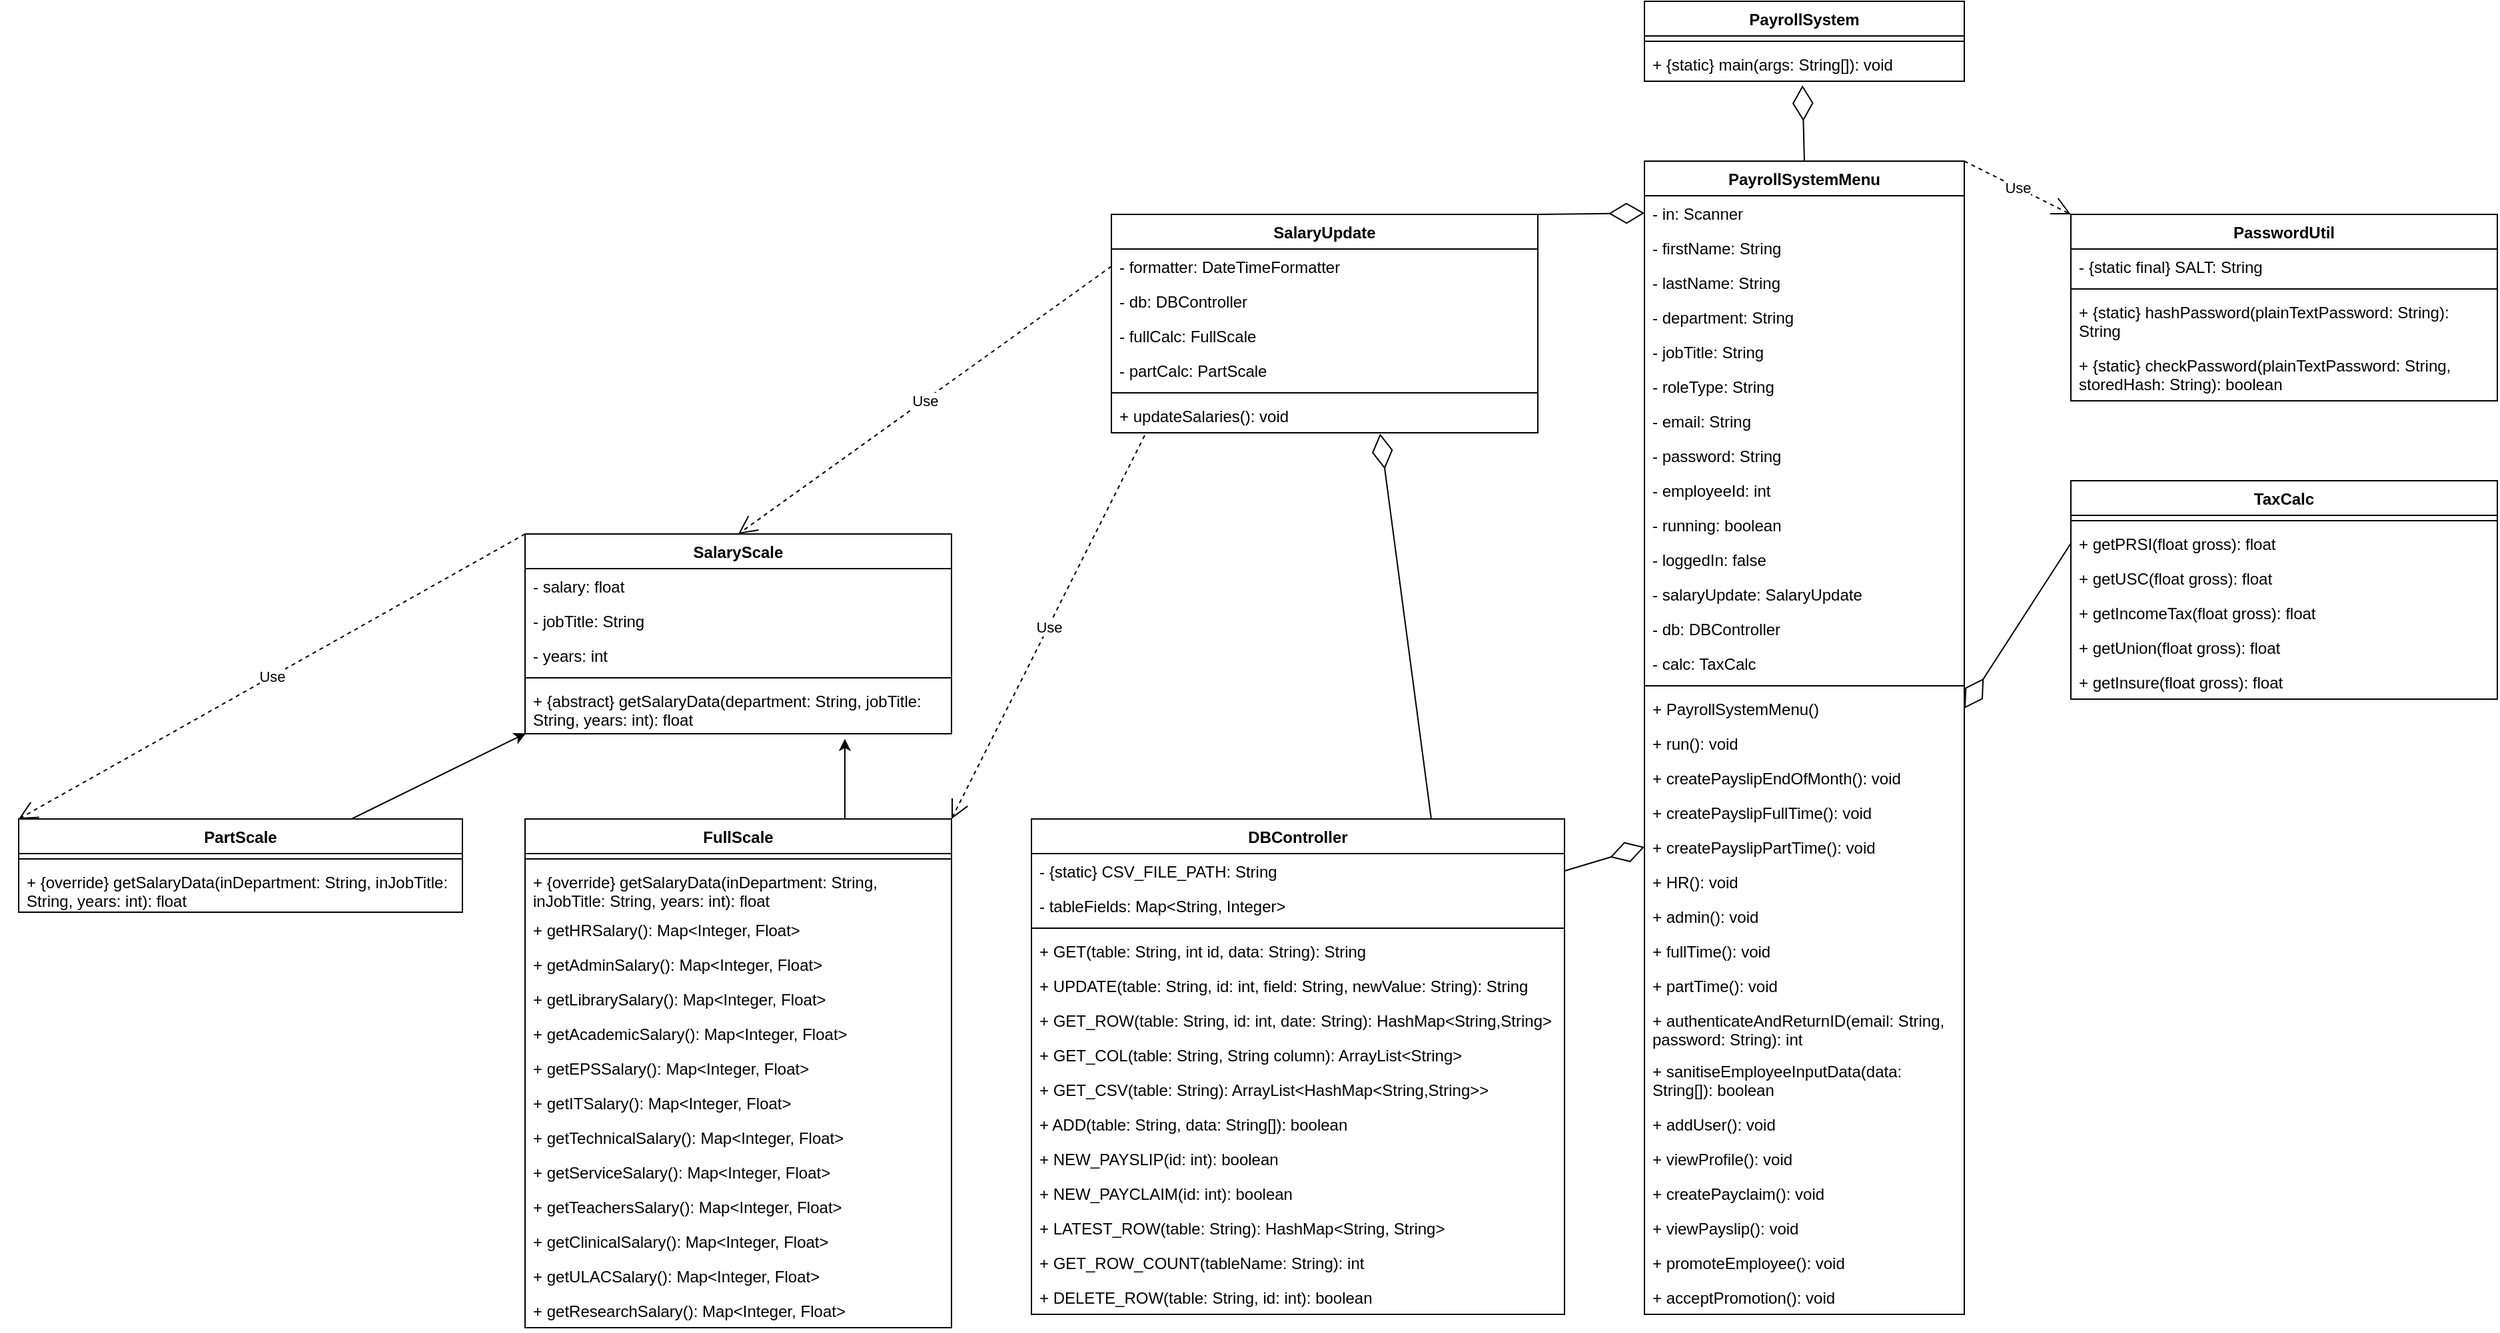 <mxfile>
    <diagram name="Page-1" id="b5b7bab2-c9e2-2cf4-8b2a-24fd1a2a6d21">
        <mxGraphModel dx="3537" dy="1122" grid="1" gridSize="10" guides="1" tooltips="1" connect="1" arrows="1" fold="1" page="1" pageScale="1" pageWidth="827" pageHeight="1169" background="none" math="0" shadow="0">
            <root>
                <mxCell id="0"/>
                <mxCell id="1" parent="0"/>
                <mxCell id="mPwAxX8d5oP5hzSvpfBp-22" value="PayrollSystem" style="swimlane;fontStyle=1;align=center;verticalAlign=top;childLayout=stackLayout;horizontal=1;startSize=26;horizontalStack=0;resizeParent=1;resizeParentMax=0;resizeLast=0;collapsible=1;marginBottom=0;whiteSpace=wrap;html=1;" parent="1" vertex="1">
                    <mxGeometry x="320" width="240" height="60" as="geometry"/>
                </mxCell>
                <mxCell id="mPwAxX8d5oP5hzSvpfBp-24" value="" style="line;strokeWidth=1;fillColor=none;align=left;verticalAlign=middle;spacingTop=-1;spacingLeft=3;spacingRight=3;rotatable=0;labelPosition=right;points=[];portConstraint=eastwest;strokeColor=inherit;" parent="mPwAxX8d5oP5hzSvpfBp-22" vertex="1">
                    <mxGeometry y="26" width="240" height="8" as="geometry"/>
                </mxCell>
                <mxCell id="mPwAxX8d5oP5hzSvpfBp-25" value="+ {static} main(args: String[]): void" style="text;strokeColor=none;fillColor=none;align=left;verticalAlign=top;spacingLeft=4;spacingRight=4;overflow=hidden;rotatable=0;points=[[0,0.5],[1,0.5]];portConstraint=eastwest;whiteSpace=wrap;html=1;" parent="mPwAxX8d5oP5hzSvpfBp-22" vertex="1">
                    <mxGeometry y="34" width="240" height="26" as="geometry"/>
                </mxCell>
                <mxCell id="mPwAxX8d5oP5hzSvpfBp-26" value="PayrollSystemMenu" style="swimlane;fontStyle=1;align=center;verticalAlign=top;childLayout=stackLayout;horizontal=1;startSize=26;horizontalStack=0;resizeParent=1;resizeParentMax=0;resizeLast=0;collapsible=1;marginBottom=0;whiteSpace=wrap;html=1;" parent="1" vertex="1">
                    <mxGeometry x="320" y="120" width="240" height="866" as="geometry"/>
                </mxCell>
                <mxCell id="mPwAxX8d5oP5hzSvpfBp-27" value="- in: Scanner" style="text;strokeColor=none;fillColor=none;align=left;verticalAlign=top;spacingLeft=4;spacingRight=4;overflow=hidden;rotatable=0;points=[[0,0.5],[1,0.5]];portConstraint=eastwest;whiteSpace=wrap;html=1;" parent="mPwAxX8d5oP5hzSvpfBp-26" vertex="1">
                    <mxGeometry y="26" width="240" height="26" as="geometry"/>
                </mxCell>
                <mxCell id="mPwAxX8d5oP5hzSvpfBp-32" value="- firstName: String" style="text;strokeColor=none;fillColor=none;align=left;verticalAlign=top;spacingLeft=4;spacingRight=4;overflow=hidden;rotatable=0;points=[[0,0.5],[1,0.5]];portConstraint=eastwest;whiteSpace=wrap;html=1;" parent="mPwAxX8d5oP5hzSvpfBp-26" vertex="1">
                    <mxGeometry y="52" width="240" height="26" as="geometry"/>
                </mxCell>
                <mxCell id="mPwAxX8d5oP5hzSvpfBp-33" value="- lastName: String" style="text;strokeColor=none;fillColor=none;align=left;verticalAlign=top;spacingLeft=4;spacingRight=4;overflow=hidden;rotatable=0;points=[[0,0.5],[1,0.5]];portConstraint=eastwest;whiteSpace=wrap;html=1;" parent="mPwAxX8d5oP5hzSvpfBp-26" vertex="1">
                    <mxGeometry y="78" width="240" height="26" as="geometry"/>
                </mxCell>
                <mxCell id="mPwAxX8d5oP5hzSvpfBp-34" value="- department: String" style="text;strokeColor=none;fillColor=none;align=left;verticalAlign=top;spacingLeft=4;spacingRight=4;overflow=hidden;rotatable=0;points=[[0,0.5],[1,0.5]];portConstraint=eastwest;whiteSpace=wrap;html=1;" parent="mPwAxX8d5oP5hzSvpfBp-26" vertex="1">
                    <mxGeometry y="104" width="240" height="26" as="geometry"/>
                </mxCell>
                <mxCell id="mPwAxX8d5oP5hzSvpfBp-36" value="- jobTitle: String" style="text;strokeColor=none;fillColor=none;align=left;verticalAlign=top;spacingLeft=4;spacingRight=4;overflow=hidden;rotatable=0;points=[[0,0.5],[1,0.5]];portConstraint=eastwest;whiteSpace=wrap;html=1;" parent="mPwAxX8d5oP5hzSvpfBp-26" vertex="1">
                    <mxGeometry y="130" width="240" height="26" as="geometry"/>
                </mxCell>
                <mxCell id="mPwAxX8d5oP5hzSvpfBp-37" value="- roleType: String" style="text;strokeColor=none;fillColor=none;align=left;verticalAlign=top;spacingLeft=4;spacingRight=4;overflow=hidden;rotatable=0;points=[[0,0.5],[1,0.5]];portConstraint=eastwest;whiteSpace=wrap;html=1;" parent="mPwAxX8d5oP5hzSvpfBp-26" vertex="1">
                    <mxGeometry y="156" width="240" height="26" as="geometry"/>
                </mxCell>
                <mxCell id="mPwAxX8d5oP5hzSvpfBp-39" value="- email: String" style="text;strokeColor=none;fillColor=none;align=left;verticalAlign=top;spacingLeft=4;spacingRight=4;overflow=hidden;rotatable=0;points=[[0,0.5],[1,0.5]];portConstraint=eastwest;whiteSpace=wrap;html=1;" parent="mPwAxX8d5oP5hzSvpfBp-26" vertex="1">
                    <mxGeometry y="182" width="240" height="26" as="geometry"/>
                </mxCell>
                <mxCell id="mPwAxX8d5oP5hzSvpfBp-41" value="- password: String" style="text;strokeColor=none;fillColor=none;align=left;verticalAlign=top;spacingLeft=4;spacingRight=4;overflow=hidden;rotatable=0;points=[[0,0.5],[1,0.5]];portConstraint=eastwest;whiteSpace=wrap;html=1;" parent="mPwAxX8d5oP5hzSvpfBp-26" vertex="1">
                    <mxGeometry y="208" width="240" height="26" as="geometry"/>
                </mxCell>
                <mxCell id="mPwAxX8d5oP5hzSvpfBp-42" value="- employeeId: int" style="text;strokeColor=none;fillColor=none;align=left;verticalAlign=top;spacingLeft=4;spacingRight=4;overflow=hidden;rotatable=0;points=[[0,0.5],[1,0.5]];portConstraint=eastwest;whiteSpace=wrap;html=1;" parent="mPwAxX8d5oP5hzSvpfBp-26" vertex="1">
                    <mxGeometry y="234" width="240" height="26" as="geometry"/>
                </mxCell>
                <mxCell id="mPwAxX8d5oP5hzSvpfBp-43" value="- running: boolean" style="text;strokeColor=none;fillColor=none;align=left;verticalAlign=top;spacingLeft=4;spacingRight=4;overflow=hidden;rotatable=0;points=[[0,0.5],[1,0.5]];portConstraint=eastwest;whiteSpace=wrap;html=1;" parent="mPwAxX8d5oP5hzSvpfBp-26" vertex="1">
                    <mxGeometry y="260" width="240" height="26" as="geometry"/>
                </mxCell>
                <mxCell id="mPwAxX8d5oP5hzSvpfBp-44" value="- loggedIn: false" style="text;strokeColor=none;fillColor=none;align=left;verticalAlign=top;spacingLeft=4;spacingRight=4;overflow=hidden;rotatable=0;points=[[0,0.5],[1,0.5]];portConstraint=eastwest;whiteSpace=wrap;html=1;" parent="mPwAxX8d5oP5hzSvpfBp-26" vertex="1">
                    <mxGeometry y="286" width="240" height="26" as="geometry"/>
                </mxCell>
                <mxCell id="mPwAxX8d5oP5hzSvpfBp-46" value="- salaryUpdate: SalaryUpdate" style="text;strokeColor=none;fillColor=none;align=left;verticalAlign=top;spacingLeft=4;spacingRight=4;overflow=hidden;rotatable=0;points=[[0,0.5],[1,0.5]];portConstraint=eastwest;whiteSpace=wrap;html=1;" parent="mPwAxX8d5oP5hzSvpfBp-26" vertex="1">
                    <mxGeometry y="312" width="240" height="26" as="geometry"/>
                </mxCell>
                <mxCell id="mPwAxX8d5oP5hzSvpfBp-47" value="- db: DBController" style="text;strokeColor=none;fillColor=none;align=left;verticalAlign=top;spacingLeft=4;spacingRight=4;overflow=hidden;rotatable=0;points=[[0,0.5],[1,0.5]];portConstraint=eastwest;whiteSpace=wrap;html=1;" parent="mPwAxX8d5oP5hzSvpfBp-26" vertex="1">
                    <mxGeometry y="338" width="240" height="26" as="geometry"/>
                </mxCell>
                <mxCell id="mPwAxX8d5oP5hzSvpfBp-48" value="- calc: TaxCalc" style="text;strokeColor=none;fillColor=none;align=left;verticalAlign=top;spacingLeft=4;spacingRight=4;overflow=hidden;rotatable=0;points=[[0,0.5],[1,0.5]];portConstraint=eastwest;whiteSpace=wrap;html=1;" parent="mPwAxX8d5oP5hzSvpfBp-26" vertex="1">
                    <mxGeometry y="364" width="240" height="26" as="geometry"/>
                </mxCell>
                <mxCell id="mPwAxX8d5oP5hzSvpfBp-28" value="" style="line;strokeWidth=1;fillColor=none;align=left;verticalAlign=middle;spacingTop=-1;spacingLeft=3;spacingRight=3;rotatable=0;labelPosition=right;points=[];portConstraint=eastwest;strokeColor=inherit;" parent="mPwAxX8d5oP5hzSvpfBp-26" vertex="1">
                    <mxGeometry y="390" width="240" height="8" as="geometry"/>
                </mxCell>
                <mxCell id="mPwAxX8d5oP5hzSvpfBp-29" value="+ PayrollSystemMenu()" style="text;strokeColor=none;fillColor=none;align=left;verticalAlign=top;spacingLeft=4;spacingRight=4;overflow=hidden;rotatable=0;points=[[0,0.5],[1,0.5]];portConstraint=eastwest;whiteSpace=wrap;html=1;" parent="mPwAxX8d5oP5hzSvpfBp-26" vertex="1">
                    <mxGeometry y="398" width="240" height="26" as="geometry"/>
                </mxCell>
                <mxCell id="mPwAxX8d5oP5hzSvpfBp-50" value="+ run(): void" style="text;strokeColor=none;fillColor=none;align=left;verticalAlign=top;spacingLeft=4;spacingRight=4;overflow=hidden;rotatable=0;points=[[0,0.5],[1,0.5]];portConstraint=eastwest;whiteSpace=wrap;html=1;" parent="mPwAxX8d5oP5hzSvpfBp-26" vertex="1">
                    <mxGeometry y="424" width="240" height="26" as="geometry"/>
                </mxCell>
                <mxCell id="mPwAxX8d5oP5hzSvpfBp-52" value="+ createPayslipEndOfMonth(): void" style="text;strokeColor=none;fillColor=none;align=left;verticalAlign=top;spacingLeft=4;spacingRight=4;overflow=hidden;rotatable=0;points=[[0,0.5],[1,0.5]];portConstraint=eastwest;whiteSpace=wrap;html=1;" parent="mPwAxX8d5oP5hzSvpfBp-26" vertex="1">
                    <mxGeometry y="450" width="240" height="26" as="geometry"/>
                </mxCell>
                <mxCell id="mPwAxX8d5oP5hzSvpfBp-53" value="+ createPayslipFullTime(): void" style="text;strokeColor=none;fillColor=none;align=left;verticalAlign=top;spacingLeft=4;spacingRight=4;overflow=hidden;rotatable=0;points=[[0,0.5],[1,0.5]];portConstraint=eastwest;whiteSpace=wrap;html=1;" parent="mPwAxX8d5oP5hzSvpfBp-26" vertex="1">
                    <mxGeometry y="476" width="240" height="26" as="geometry"/>
                </mxCell>
                <mxCell id="mPwAxX8d5oP5hzSvpfBp-54" value="+ createPayslipPartTime(): void" style="text;strokeColor=none;fillColor=none;align=left;verticalAlign=top;spacingLeft=4;spacingRight=4;overflow=hidden;rotatable=0;points=[[0,0.5],[1,0.5]];portConstraint=eastwest;whiteSpace=wrap;html=1;" parent="mPwAxX8d5oP5hzSvpfBp-26" vertex="1">
                    <mxGeometry y="502" width="240" height="26" as="geometry"/>
                </mxCell>
                <mxCell id="mPwAxX8d5oP5hzSvpfBp-55" value="+ HR(): void" style="text;strokeColor=none;fillColor=none;align=left;verticalAlign=top;spacingLeft=4;spacingRight=4;overflow=hidden;rotatable=0;points=[[0,0.5],[1,0.5]];portConstraint=eastwest;whiteSpace=wrap;html=1;" parent="mPwAxX8d5oP5hzSvpfBp-26" vertex="1">
                    <mxGeometry y="528" width="240" height="26" as="geometry"/>
                </mxCell>
                <mxCell id="mPwAxX8d5oP5hzSvpfBp-56" value="+ admin(): void" style="text;strokeColor=none;fillColor=none;align=left;verticalAlign=top;spacingLeft=4;spacingRight=4;overflow=hidden;rotatable=0;points=[[0,0.5],[1,0.5]];portConstraint=eastwest;whiteSpace=wrap;html=1;" parent="mPwAxX8d5oP5hzSvpfBp-26" vertex="1">
                    <mxGeometry y="554" width="240" height="26" as="geometry"/>
                </mxCell>
                <mxCell id="mPwAxX8d5oP5hzSvpfBp-58" value="+ fullTime(): void" style="text;strokeColor=none;fillColor=none;align=left;verticalAlign=top;spacingLeft=4;spacingRight=4;overflow=hidden;rotatable=0;points=[[0,0.5],[1,0.5]];portConstraint=eastwest;whiteSpace=wrap;html=1;" parent="mPwAxX8d5oP5hzSvpfBp-26" vertex="1">
                    <mxGeometry y="580" width="240" height="26" as="geometry"/>
                </mxCell>
                <mxCell id="mPwAxX8d5oP5hzSvpfBp-59" value="+ partTime(): void" style="text;strokeColor=none;fillColor=none;align=left;verticalAlign=top;spacingLeft=4;spacingRight=4;overflow=hidden;rotatable=0;points=[[0,0.5],[1,0.5]];portConstraint=eastwest;whiteSpace=wrap;html=1;" parent="mPwAxX8d5oP5hzSvpfBp-26" vertex="1">
                    <mxGeometry y="606" width="240" height="26" as="geometry"/>
                </mxCell>
                <mxCell id="mPwAxX8d5oP5hzSvpfBp-60" value="+ authenticateAndReturnID(email: String, password: String): int" style="text;strokeColor=none;fillColor=none;align=left;verticalAlign=top;spacingLeft=4;spacingRight=4;overflow=hidden;rotatable=0;points=[[0,0.5],[1,0.5]];portConstraint=eastwest;whiteSpace=wrap;html=1;" parent="mPwAxX8d5oP5hzSvpfBp-26" vertex="1">
                    <mxGeometry y="632" width="240" height="38" as="geometry"/>
                </mxCell>
                <mxCell id="mPwAxX8d5oP5hzSvpfBp-61" value="+ sanitiseEmployeeInputData(data: String[]): boolean" style="text;strokeColor=none;fillColor=none;align=left;verticalAlign=top;spacingLeft=4;spacingRight=4;overflow=hidden;rotatable=0;points=[[0,0.5],[1,0.5]];portConstraint=eastwest;whiteSpace=wrap;html=1;" parent="mPwAxX8d5oP5hzSvpfBp-26" vertex="1">
                    <mxGeometry y="670" width="240" height="40" as="geometry"/>
                </mxCell>
                <mxCell id="mPwAxX8d5oP5hzSvpfBp-62" value="+ addUser(): void" style="text;strokeColor=none;fillColor=none;align=left;verticalAlign=top;spacingLeft=4;spacingRight=4;overflow=hidden;rotatable=0;points=[[0,0.5],[1,0.5]];portConstraint=eastwest;whiteSpace=wrap;html=1;" parent="mPwAxX8d5oP5hzSvpfBp-26" vertex="1">
                    <mxGeometry y="710" width="240" height="26" as="geometry"/>
                </mxCell>
                <mxCell id="mPwAxX8d5oP5hzSvpfBp-63" value="+ viewProfile(): void" style="text;strokeColor=none;fillColor=none;align=left;verticalAlign=top;spacingLeft=4;spacingRight=4;overflow=hidden;rotatable=0;points=[[0,0.5],[1,0.5]];portConstraint=eastwest;whiteSpace=wrap;html=1;" parent="mPwAxX8d5oP5hzSvpfBp-26" vertex="1">
                    <mxGeometry y="736" width="240" height="26" as="geometry"/>
                </mxCell>
                <mxCell id="mPwAxX8d5oP5hzSvpfBp-64" value="+ createPayclaim(): void" style="text;strokeColor=none;fillColor=none;align=left;verticalAlign=top;spacingLeft=4;spacingRight=4;overflow=hidden;rotatable=0;points=[[0,0.5],[1,0.5]];portConstraint=eastwest;whiteSpace=wrap;html=1;" parent="mPwAxX8d5oP5hzSvpfBp-26" vertex="1">
                    <mxGeometry y="762" width="240" height="26" as="geometry"/>
                </mxCell>
                <mxCell id="mPwAxX8d5oP5hzSvpfBp-65" value="+ viewPayslip(): void" style="text;strokeColor=none;fillColor=none;align=left;verticalAlign=top;spacingLeft=4;spacingRight=4;overflow=hidden;rotatable=0;points=[[0,0.5],[1,0.5]];portConstraint=eastwest;whiteSpace=wrap;html=1;" parent="mPwAxX8d5oP5hzSvpfBp-26" vertex="1">
                    <mxGeometry y="788" width="240" height="26" as="geometry"/>
                </mxCell>
                <mxCell id="mPwAxX8d5oP5hzSvpfBp-66" value="+ promoteEmployee(): void" style="text;strokeColor=none;fillColor=none;align=left;verticalAlign=top;spacingLeft=4;spacingRight=4;overflow=hidden;rotatable=0;points=[[0,0.5],[1,0.5]];portConstraint=eastwest;whiteSpace=wrap;html=1;" parent="mPwAxX8d5oP5hzSvpfBp-26" vertex="1">
                    <mxGeometry y="814" width="240" height="26" as="geometry"/>
                </mxCell>
                <mxCell id="mPwAxX8d5oP5hzSvpfBp-67" value="+ acceptPromotion(): void" style="text;strokeColor=none;fillColor=none;align=left;verticalAlign=top;spacingLeft=4;spacingRight=4;overflow=hidden;rotatable=0;points=[[0,0.5],[1,0.5]];portConstraint=eastwest;whiteSpace=wrap;html=1;" parent="mPwAxX8d5oP5hzSvpfBp-26" vertex="1">
                    <mxGeometry y="840" width="240" height="26" as="geometry"/>
                </mxCell>
                <mxCell id="mPwAxX8d5oP5hzSvpfBp-68" value="DBController" style="swimlane;fontStyle=1;align=center;verticalAlign=top;childLayout=stackLayout;horizontal=1;startSize=26;horizontalStack=0;resizeParent=1;resizeParentMax=0;resizeLast=0;collapsible=1;marginBottom=0;whiteSpace=wrap;html=1;" parent="1" vertex="1">
                    <mxGeometry x="-140" y="614" width="400" height="372" as="geometry"/>
                </mxCell>
                <mxCell id="mPwAxX8d5oP5hzSvpfBp-69" value="- {static} CSV_FILE_PATH: String" style="text;strokeColor=none;fillColor=none;align=left;verticalAlign=top;spacingLeft=4;spacingRight=4;overflow=hidden;rotatable=0;points=[[0,0.5],[1,0.5]];portConstraint=eastwest;whiteSpace=wrap;html=1;" parent="mPwAxX8d5oP5hzSvpfBp-68" vertex="1">
                    <mxGeometry y="26" width="400" height="26" as="geometry"/>
                </mxCell>
                <mxCell id="mPwAxX8d5oP5hzSvpfBp-77" value="- tableFields: Map&amp;lt;String, Integer&amp;gt;" style="text;strokeColor=none;fillColor=none;align=left;verticalAlign=top;spacingLeft=4;spacingRight=4;overflow=hidden;rotatable=0;points=[[0,0.5],[1,0.5]];portConstraint=eastwest;whiteSpace=wrap;html=1;" parent="mPwAxX8d5oP5hzSvpfBp-68" vertex="1">
                    <mxGeometry y="52" width="400" height="26" as="geometry"/>
                </mxCell>
                <mxCell id="mPwAxX8d5oP5hzSvpfBp-70" value="" style="line;strokeWidth=1;fillColor=none;align=left;verticalAlign=middle;spacingTop=-1;spacingLeft=3;spacingRight=3;rotatable=0;labelPosition=right;points=[];portConstraint=eastwest;strokeColor=inherit;" parent="mPwAxX8d5oP5hzSvpfBp-68" vertex="1">
                    <mxGeometry y="78" width="400" height="8" as="geometry"/>
                </mxCell>
                <mxCell id="mPwAxX8d5oP5hzSvpfBp-71" value="+ GET(table: String, int id, data: String): String" style="text;strokeColor=none;fillColor=none;align=left;verticalAlign=top;spacingLeft=4;spacingRight=4;overflow=hidden;rotatable=0;points=[[0,0.5],[1,0.5]];portConstraint=eastwest;whiteSpace=wrap;html=1;" parent="mPwAxX8d5oP5hzSvpfBp-68" vertex="1">
                    <mxGeometry y="86" width="400" height="26" as="geometry"/>
                </mxCell>
                <mxCell id="mPwAxX8d5oP5hzSvpfBp-81" value="+ UPDATE(table: String, id: int, field: String, newValue: String): String" style="text;strokeColor=none;fillColor=none;align=left;verticalAlign=top;spacingLeft=4;spacingRight=4;overflow=hidden;rotatable=0;points=[[0,0.5],[1,0.5]];portConstraint=eastwest;whiteSpace=wrap;html=1;" parent="mPwAxX8d5oP5hzSvpfBp-68" vertex="1">
                    <mxGeometry y="112" width="400" height="26" as="geometry"/>
                </mxCell>
                <mxCell id="mPwAxX8d5oP5hzSvpfBp-78" value="+ GET_ROW(table: String, id: int, date: String): HashMap&amp;lt;String,String&amp;gt;" style="text;strokeColor=none;fillColor=none;align=left;verticalAlign=top;spacingLeft=4;spacingRight=4;overflow=hidden;rotatable=0;points=[[0,0.5],[1,0.5]];portConstraint=eastwest;whiteSpace=wrap;html=1;" parent="mPwAxX8d5oP5hzSvpfBp-68" vertex="1">
                    <mxGeometry y="138" width="400" height="26" as="geometry"/>
                </mxCell>
                <mxCell id="mPwAxX8d5oP5hzSvpfBp-87" value="+ GET_COL(table: String, String column): ArrayList&amp;lt;String&amp;gt;" style="text;strokeColor=none;fillColor=none;align=left;verticalAlign=top;spacingLeft=4;spacingRight=4;overflow=hidden;rotatable=0;points=[[0,0.5],[1,0.5]];portConstraint=eastwest;whiteSpace=wrap;html=1;" parent="mPwAxX8d5oP5hzSvpfBp-68" vertex="1">
                    <mxGeometry y="164" width="400" height="26" as="geometry"/>
                </mxCell>
                <mxCell id="mPwAxX8d5oP5hzSvpfBp-79" value="+ GET_CSV(table: String): ArrayList&amp;lt;HashMap&amp;lt;String,String&amp;gt;&amp;gt;" style="text;strokeColor=none;fillColor=none;align=left;verticalAlign=top;spacingLeft=4;spacingRight=4;overflow=hidden;rotatable=0;points=[[0,0.5],[1,0.5]];portConstraint=eastwest;whiteSpace=wrap;html=1;" parent="mPwAxX8d5oP5hzSvpfBp-68" vertex="1">
                    <mxGeometry y="190" width="400" height="26" as="geometry"/>
                </mxCell>
                <mxCell id="mPwAxX8d5oP5hzSvpfBp-80" value="+ ADD(table: String, data: String[]): boolean" style="text;strokeColor=none;fillColor=none;align=left;verticalAlign=top;spacingLeft=4;spacingRight=4;overflow=hidden;rotatable=0;points=[[0,0.5],[1,0.5]];portConstraint=eastwest;whiteSpace=wrap;html=1;" parent="mPwAxX8d5oP5hzSvpfBp-68" vertex="1">
                    <mxGeometry y="216" width="400" height="26" as="geometry"/>
                </mxCell>
                <mxCell id="mPwAxX8d5oP5hzSvpfBp-88" value="+ NEW_PAYSLIP(id: int): boolean" style="text;strokeColor=none;fillColor=none;align=left;verticalAlign=top;spacingLeft=4;spacingRight=4;overflow=hidden;rotatable=0;points=[[0,0.5],[1,0.5]];portConstraint=eastwest;whiteSpace=wrap;html=1;" parent="mPwAxX8d5oP5hzSvpfBp-68" vertex="1">
                    <mxGeometry y="242" width="400" height="26" as="geometry"/>
                </mxCell>
                <mxCell id="mPwAxX8d5oP5hzSvpfBp-89" value="+ NEW_PAYCLAIM(id: int): boolean" style="text;strokeColor=none;fillColor=none;align=left;verticalAlign=top;spacingLeft=4;spacingRight=4;overflow=hidden;rotatable=0;points=[[0,0.5],[1,0.5]];portConstraint=eastwest;whiteSpace=wrap;html=1;" parent="mPwAxX8d5oP5hzSvpfBp-68" vertex="1">
                    <mxGeometry y="268" width="400" height="26" as="geometry"/>
                </mxCell>
                <mxCell id="mPwAxX8d5oP5hzSvpfBp-83" value="+ LATEST_ROW(table: String): HashMap&amp;lt;String, String&amp;gt;" style="text;strokeColor=none;fillColor=none;align=left;verticalAlign=top;spacingLeft=4;spacingRight=4;overflow=hidden;rotatable=0;points=[[0,0.5],[1,0.5]];portConstraint=eastwest;whiteSpace=wrap;html=1;" parent="mPwAxX8d5oP5hzSvpfBp-68" vertex="1">
                    <mxGeometry y="294" width="400" height="26" as="geometry"/>
                </mxCell>
                <mxCell id="mPwAxX8d5oP5hzSvpfBp-90" value="+ GET_ROW_COUNT(tableName: String): int" style="text;strokeColor=none;fillColor=none;align=left;verticalAlign=top;spacingLeft=4;spacingRight=4;overflow=hidden;rotatable=0;points=[[0,0.5],[1,0.5]];portConstraint=eastwest;whiteSpace=wrap;html=1;" parent="mPwAxX8d5oP5hzSvpfBp-68" vertex="1">
                    <mxGeometry y="320" width="400" height="26" as="geometry"/>
                </mxCell>
                <mxCell id="mPwAxX8d5oP5hzSvpfBp-82" value="+ DELETE_ROW(table: String, id: int): boolean" style="text;strokeColor=none;fillColor=none;align=left;verticalAlign=top;spacingLeft=4;spacingRight=4;overflow=hidden;rotatable=0;points=[[0,0.5],[1,0.5]];portConstraint=eastwest;whiteSpace=wrap;html=1;" parent="mPwAxX8d5oP5hzSvpfBp-68" vertex="1">
                    <mxGeometry y="346" width="400" height="26" as="geometry"/>
                </mxCell>
                <mxCell id="mPwAxX8d5oP5hzSvpfBp-151" value="PasswordUtil" style="swimlane;fontStyle=1;align=center;verticalAlign=top;childLayout=stackLayout;horizontal=1;startSize=26;horizontalStack=0;resizeParent=1;resizeParentMax=0;resizeLast=0;collapsible=1;marginBottom=0;whiteSpace=wrap;html=1;" parent="1" vertex="1">
                    <mxGeometry x="640" y="160" width="320" height="140" as="geometry"/>
                </mxCell>
                <mxCell id="mPwAxX8d5oP5hzSvpfBp-152" value="- {static final} SALT: String" style="text;strokeColor=none;fillColor=none;align=left;verticalAlign=top;spacingLeft=4;spacingRight=4;overflow=hidden;rotatable=0;points=[[0,0.5],[1,0.5]];portConstraint=eastwest;whiteSpace=wrap;html=1;" parent="mPwAxX8d5oP5hzSvpfBp-151" vertex="1">
                    <mxGeometry y="26" width="320" height="26" as="geometry"/>
                </mxCell>
                <mxCell id="mPwAxX8d5oP5hzSvpfBp-153" value="" style="line;strokeWidth=1;fillColor=none;align=left;verticalAlign=middle;spacingTop=-1;spacingLeft=3;spacingRight=3;rotatable=0;labelPosition=right;points=[];portConstraint=eastwest;strokeColor=inherit;" parent="mPwAxX8d5oP5hzSvpfBp-151" vertex="1">
                    <mxGeometry y="52" width="320" height="8" as="geometry"/>
                </mxCell>
                <mxCell id="mPwAxX8d5oP5hzSvpfBp-154" value="+ {static} hashPassword(plainTextPassword: String): String" style="text;strokeColor=none;fillColor=none;align=left;verticalAlign=top;spacingLeft=4;spacingRight=4;overflow=hidden;rotatable=0;points=[[0,0.5],[1,0.5]];portConstraint=eastwest;whiteSpace=wrap;html=1;" parent="mPwAxX8d5oP5hzSvpfBp-151" vertex="1">
                    <mxGeometry y="60" width="320" height="40" as="geometry"/>
                </mxCell>
                <mxCell id="mPwAxX8d5oP5hzSvpfBp-155" value="+ {static} checkPassword(plainTextPassword: String, storedHash: String): boolean" style="text;strokeColor=none;fillColor=none;align=left;verticalAlign=top;spacingLeft=4;spacingRight=4;overflow=hidden;rotatable=0;points=[[0,0.5],[1,0.5]];portConstraint=eastwest;whiteSpace=wrap;html=1;" parent="mPwAxX8d5oP5hzSvpfBp-151" vertex="1">
                    <mxGeometry y="100" width="320" height="40" as="geometry"/>
                </mxCell>
                <mxCell id="mPwAxX8d5oP5hzSvpfBp-168" value="SalaryUpdate" style="swimlane;fontStyle=1;align=center;verticalAlign=top;childLayout=stackLayout;horizontal=1;startSize=26;horizontalStack=0;resizeParent=1;resizeParentMax=0;resizeLast=0;collapsible=1;marginBottom=0;whiteSpace=wrap;html=1;" parent="1" vertex="1">
                    <mxGeometry x="-80" y="160" width="320" height="164" as="geometry"/>
                </mxCell>
                <mxCell id="mPwAxX8d5oP5hzSvpfBp-169" value="- formatter: DateTimeFormatter" style="text;strokeColor=none;fillColor=none;align=left;verticalAlign=top;spacingLeft=4;spacingRight=4;overflow=hidden;rotatable=0;points=[[0,0.5],[1,0.5]];portConstraint=eastwest;whiteSpace=wrap;html=1;" parent="mPwAxX8d5oP5hzSvpfBp-168" vertex="1">
                    <mxGeometry y="26" width="320" height="26" as="geometry"/>
                </mxCell>
                <mxCell id="mPwAxX8d5oP5hzSvpfBp-172" value="- db: DBController" style="text;strokeColor=none;fillColor=none;align=left;verticalAlign=top;spacingLeft=4;spacingRight=4;overflow=hidden;rotatable=0;points=[[0,0.5],[1,0.5]];portConstraint=eastwest;whiteSpace=wrap;html=1;" parent="mPwAxX8d5oP5hzSvpfBp-168" vertex="1">
                    <mxGeometry y="52" width="320" height="26" as="geometry"/>
                </mxCell>
                <mxCell id="mPwAxX8d5oP5hzSvpfBp-173" value="- fullCalc: FullScale" style="text;strokeColor=none;fillColor=none;align=left;verticalAlign=top;spacingLeft=4;spacingRight=4;overflow=hidden;rotatable=0;points=[[0,0.5],[1,0.5]];portConstraint=eastwest;whiteSpace=wrap;html=1;" parent="mPwAxX8d5oP5hzSvpfBp-168" vertex="1">
                    <mxGeometry y="78" width="320" height="26" as="geometry"/>
                </mxCell>
                <mxCell id="mPwAxX8d5oP5hzSvpfBp-174" value="- partCalc: PartScale" style="text;strokeColor=none;fillColor=none;align=left;verticalAlign=top;spacingLeft=4;spacingRight=4;overflow=hidden;rotatable=0;points=[[0,0.5],[1,0.5]];portConstraint=eastwest;whiteSpace=wrap;html=1;" parent="mPwAxX8d5oP5hzSvpfBp-168" vertex="1">
                    <mxGeometry y="104" width="320" height="26" as="geometry"/>
                </mxCell>
                <mxCell id="mPwAxX8d5oP5hzSvpfBp-170" value="" style="line;strokeWidth=1;fillColor=none;align=left;verticalAlign=middle;spacingTop=-1;spacingLeft=3;spacingRight=3;rotatable=0;labelPosition=right;points=[];portConstraint=eastwest;strokeColor=inherit;" parent="mPwAxX8d5oP5hzSvpfBp-168" vertex="1">
                    <mxGeometry y="130" width="320" height="8" as="geometry"/>
                </mxCell>
                <mxCell id="mPwAxX8d5oP5hzSvpfBp-171" value="+ updateSalaries(): void" style="text;strokeColor=none;fillColor=none;align=left;verticalAlign=top;spacingLeft=4;spacingRight=4;overflow=hidden;rotatable=0;points=[[0,0.5],[1,0.5]];portConstraint=eastwest;whiteSpace=wrap;html=1;" parent="mPwAxX8d5oP5hzSvpfBp-168" vertex="1">
                    <mxGeometry y="138" width="320" height="26" as="geometry"/>
                </mxCell>
                <mxCell id="mPwAxX8d5oP5hzSvpfBp-187" value="TaxCalc" style="swimlane;fontStyle=1;align=center;verticalAlign=top;childLayout=stackLayout;horizontal=1;startSize=26;horizontalStack=0;resizeParent=1;resizeParentMax=0;resizeLast=0;collapsible=1;marginBottom=0;whiteSpace=wrap;html=1;" parent="1" vertex="1">
                    <mxGeometry x="640" y="360" width="320" height="164" as="geometry"/>
                </mxCell>
                <mxCell id="mPwAxX8d5oP5hzSvpfBp-189" value="" style="line;strokeWidth=1;fillColor=none;align=left;verticalAlign=middle;spacingTop=-1;spacingLeft=3;spacingRight=3;rotatable=0;labelPosition=right;points=[];portConstraint=eastwest;strokeColor=inherit;" parent="mPwAxX8d5oP5hzSvpfBp-187" vertex="1">
                    <mxGeometry y="26" width="320" height="8" as="geometry"/>
                </mxCell>
                <mxCell id="mPwAxX8d5oP5hzSvpfBp-190" value="+ getPRSI(float gross): float" style="text;strokeColor=none;fillColor=none;align=left;verticalAlign=top;spacingLeft=4;spacingRight=4;overflow=hidden;rotatable=0;points=[[0,0.5],[1,0.5]];portConstraint=eastwest;whiteSpace=wrap;html=1;" parent="mPwAxX8d5oP5hzSvpfBp-187" vertex="1">
                    <mxGeometry y="34" width="320" height="26" as="geometry"/>
                </mxCell>
                <mxCell id="mPwAxX8d5oP5hzSvpfBp-191" value="+ getUSC(float gross): float" style="text;strokeColor=none;fillColor=none;align=left;verticalAlign=top;spacingLeft=4;spacingRight=4;overflow=hidden;rotatable=0;points=[[0,0.5],[1,0.5]];portConstraint=eastwest;whiteSpace=wrap;html=1;" parent="mPwAxX8d5oP5hzSvpfBp-187" vertex="1">
                    <mxGeometry y="60" width="320" height="26" as="geometry"/>
                </mxCell>
                <mxCell id="mPwAxX8d5oP5hzSvpfBp-192" value="+ getIncomeTax(float gross): float" style="text;strokeColor=none;fillColor=none;align=left;verticalAlign=top;spacingLeft=4;spacingRight=4;overflow=hidden;rotatable=0;points=[[0,0.5],[1,0.5]];portConstraint=eastwest;whiteSpace=wrap;html=1;" parent="mPwAxX8d5oP5hzSvpfBp-187" vertex="1">
                    <mxGeometry y="86" width="320" height="26" as="geometry"/>
                </mxCell>
                <mxCell id="mPwAxX8d5oP5hzSvpfBp-193" value="+ getUnion(float gross): float" style="text;strokeColor=none;fillColor=none;align=left;verticalAlign=top;spacingLeft=4;spacingRight=4;overflow=hidden;rotatable=0;points=[[0,0.5],[1,0.5]];portConstraint=eastwest;whiteSpace=wrap;html=1;" parent="mPwAxX8d5oP5hzSvpfBp-187" vertex="1">
                    <mxGeometry y="112" width="320" height="26" as="geometry"/>
                </mxCell>
                <mxCell id="mPwAxX8d5oP5hzSvpfBp-194" value="+ getInsure(float gross): float" style="text;strokeColor=none;fillColor=none;align=left;verticalAlign=top;spacingLeft=4;spacingRight=4;overflow=hidden;rotatable=0;points=[[0,0.5],[1,0.5]];portConstraint=eastwest;whiteSpace=wrap;html=1;" parent="mPwAxX8d5oP5hzSvpfBp-187" vertex="1">
                    <mxGeometry y="138" width="320" height="26" as="geometry"/>
                </mxCell>
                <mxCell id="mPwAxX8d5oP5hzSvpfBp-247" value="FullScale" style="swimlane;fontStyle=1;align=center;verticalAlign=top;childLayout=stackLayout;horizontal=1;startSize=26;horizontalStack=0;resizeParent=1;resizeParentMax=0;resizeLast=0;collapsible=1;marginBottom=0;whiteSpace=wrap;html=1;" parent="1" vertex="1">
                    <mxGeometry x="-520" y="614" width="320" height="382" as="geometry"/>
                </mxCell>
                <mxCell id="mPwAxX8d5oP5hzSvpfBp-248" value="" style="line;strokeWidth=1;fillColor=none;align=left;verticalAlign=middle;spacingTop=-1;spacingLeft=3;spacingRight=3;rotatable=0;labelPosition=right;points=[];portConstraint=eastwest;strokeColor=inherit;" parent="mPwAxX8d5oP5hzSvpfBp-247" vertex="1">
                    <mxGeometry y="26" width="320" height="8" as="geometry"/>
                </mxCell>
                <mxCell id="mPwAxX8d5oP5hzSvpfBp-249" value="+ {override} getSalaryData(inDepartment: String, inJobTitle: String, years: int): float" style="text;strokeColor=none;fillColor=none;align=left;verticalAlign=top;spacingLeft=4;spacingRight=4;overflow=hidden;rotatable=0;points=[[0,0.5],[1,0.5]];portConstraint=eastwest;whiteSpace=wrap;html=1;" parent="mPwAxX8d5oP5hzSvpfBp-247" vertex="1">
                    <mxGeometry y="34" width="320" height="36" as="geometry"/>
                </mxCell>
                <mxCell id="mPwAxX8d5oP5hzSvpfBp-250" value="+ getHRSalary(): Map&amp;lt;Integer, Float&amp;gt;" style="text;strokeColor=none;fillColor=none;align=left;verticalAlign=top;spacingLeft=4;spacingRight=4;overflow=hidden;rotatable=0;points=[[0,0.5],[1,0.5]];portConstraint=eastwest;whiteSpace=wrap;html=1;" parent="mPwAxX8d5oP5hzSvpfBp-247" vertex="1">
                    <mxGeometry y="70" width="320" height="26" as="geometry"/>
                </mxCell>
                <mxCell id="mPwAxX8d5oP5hzSvpfBp-251" value="+ getAdminSalary(): Map&amp;lt;Integer, Float&amp;gt;" style="text;strokeColor=none;fillColor=none;align=left;verticalAlign=top;spacingLeft=4;spacingRight=4;overflow=hidden;rotatable=0;points=[[0,0.5],[1,0.5]];portConstraint=eastwest;whiteSpace=wrap;html=1;" parent="mPwAxX8d5oP5hzSvpfBp-247" vertex="1">
                    <mxGeometry y="96" width="320" height="26" as="geometry"/>
                </mxCell>
                <mxCell id="mPwAxX8d5oP5hzSvpfBp-252" value="+ getLibrarySalary(): Map&amp;lt;Integer, Float&amp;gt;" style="text;strokeColor=none;fillColor=none;align=left;verticalAlign=top;spacingLeft=4;spacingRight=4;overflow=hidden;rotatable=0;points=[[0,0.5],[1,0.5]];portConstraint=eastwest;whiteSpace=wrap;html=1;" parent="mPwAxX8d5oP5hzSvpfBp-247" vertex="1">
                    <mxGeometry y="122" width="320" height="26" as="geometry"/>
                </mxCell>
                <mxCell id="mPwAxX8d5oP5hzSvpfBp-253" value="+ getAcademicSalary(): Map&amp;lt;Integer, Float&amp;gt;" style="text;strokeColor=none;fillColor=none;align=left;verticalAlign=top;spacingLeft=4;spacingRight=4;overflow=hidden;rotatable=0;points=[[0,0.5],[1,0.5]];portConstraint=eastwest;whiteSpace=wrap;html=1;" parent="mPwAxX8d5oP5hzSvpfBp-247" vertex="1">
                    <mxGeometry y="148" width="320" height="26" as="geometry"/>
                </mxCell>
                <mxCell id="mPwAxX8d5oP5hzSvpfBp-254" value="+ getEPSSalary(): Map&amp;lt;Integer, Float&amp;gt;" style="text;strokeColor=none;fillColor=none;align=left;verticalAlign=top;spacingLeft=4;spacingRight=4;overflow=hidden;rotatable=0;points=[[0,0.5],[1,0.5]];portConstraint=eastwest;whiteSpace=wrap;html=1;" parent="mPwAxX8d5oP5hzSvpfBp-247" vertex="1">
                    <mxGeometry y="174" width="320" height="26" as="geometry"/>
                </mxCell>
                <mxCell id="mPwAxX8d5oP5hzSvpfBp-255" value="+ getITSalary(): Map&amp;lt;Integer, Float&amp;gt;" style="text;strokeColor=none;fillColor=none;align=left;verticalAlign=top;spacingLeft=4;spacingRight=4;overflow=hidden;rotatable=0;points=[[0,0.5],[1,0.5]];portConstraint=eastwest;whiteSpace=wrap;html=1;" parent="mPwAxX8d5oP5hzSvpfBp-247" vertex="1">
                    <mxGeometry y="200" width="320" height="26" as="geometry"/>
                </mxCell>
                <mxCell id="mPwAxX8d5oP5hzSvpfBp-256" value="+ getTechnicalSalary(): Map&amp;lt;Integer, Float&amp;gt;" style="text;strokeColor=none;fillColor=none;align=left;verticalAlign=top;spacingLeft=4;spacingRight=4;overflow=hidden;rotatable=0;points=[[0,0.5],[1,0.5]];portConstraint=eastwest;whiteSpace=wrap;html=1;" parent="mPwAxX8d5oP5hzSvpfBp-247" vertex="1">
                    <mxGeometry y="226" width="320" height="26" as="geometry"/>
                </mxCell>
                <mxCell id="mPwAxX8d5oP5hzSvpfBp-257" value="+ getServiceSalary(): Map&amp;lt;Integer, Float&amp;gt;" style="text;strokeColor=none;fillColor=none;align=left;verticalAlign=top;spacingLeft=4;spacingRight=4;overflow=hidden;rotatable=0;points=[[0,0.5],[1,0.5]];portConstraint=eastwest;whiteSpace=wrap;html=1;" parent="mPwAxX8d5oP5hzSvpfBp-247" vertex="1">
                    <mxGeometry y="252" width="320" height="26" as="geometry"/>
                </mxCell>
                <mxCell id="mPwAxX8d5oP5hzSvpfBp-258" value="+ getTeachersSalary(): Map&amp;lt;Integer, Float&amp;gt;" style="text;strokeColor=none;fillColor=none;align=left;verticalAlign=top;spacingLeft=4;spacingRight=4;overflow=hidden;rotatable=0;points=[[0,0.5],[1,0.5]];portConstraint=eastwest;whiteSpace=wrap;html=1;" parent="mPwAxX8d5oP5hzSvpfBp-247" vertex="1">
                    <mxGeometry y="278" width="320" height="26" as="geometry"/>
                </mxCell>
                <mxCell id="mPwAxX8d5oP5hzSvpfBp-259" value="+ getClinicalSalary(): Map&amp;lt;Integer, Float&amp;gt;" style="text;strokeColor=none;fillColor=none;align=left;verticalAlign=top;spacingLeft=4;spacingRight=4;overflow=hidden;rotatable=0;points=[[0,0.5],[1,0.5]];portConstraint=eastwest;whiteSpace=wrap;html=1;" parent="mPwAxX8d5oP5hzSvpfBp-247" vertex="1">
                    <mxGeometry y="304" width="320" height="26" as="geometry"/>
                </mxCell>
                <mxCell id="mPwAxX8d5oP5hzSvpfBp-260" value="+ getULACSalary(): Map&amp;lt;Integer, Float&amp;gt;" style="text;strokeColor=none;fillColor=none;align=left;verticalAlign=top;spacingLeft=4;spacingRight=4;overflow=hidden;rotatable=0;points=[[0,0.5],[1,0.5]];portConstraint=eastwest;whiteSpace=wrap;html=1;" parent="mPwAxX8d5oP5hzSvpfBp-247" vertex="1">
                    <mxGeometry y="330" width="320" height="26" as="geometry"/>
                </mxCell>
                <mxCell id="mPwAxX8d5oP5hzSvpfBp-261" value="+ getResearchSalary(): Map&amp;lt;Integer, Float&amp;gt;" style="text;strokeColor=none;fillColor=none;align=left;verticalAlign=top;spacingLeft=4;spacingRight=4;overflow=hidden;rotatable=0;points=[[0,0.5],[1,0.5]];portConstraint=eastwest;whiteSpace=wrap;html=1;" parent="mPwAxX8d5oP5hzSvpfBp-247" vertex="1">
                    <mxGeometry y="356" width="320" height="26" as="geometry"/>
                </mxCell>
                <mxCell id="mPwAxX8d5oP5hzSvpfBp-262" value="PartScale" style="swimlane;fontStyle=1;align=center;verticalAlign=top;childLayout=stackLayout;horizontal=1;startSize=26;horizontalStack=0;resizeParent=1;resizeParentMax=0;resizeLast=0;collapsible=1;marginBottom=0;whiteSpace=wrap;html=1;" parent="1" vertex="1">
                    <mxGeometry x="-900" y="614" width="333" height="70" as="geometry"/>
                </mxCell>
                <mxCell id="mPwAxX8d5oP5hzSvpfBp-263" value="" style="line;strokeWidth=1;fillColor=none;align=left;verticalAlign=middle;spacingTop=-1;spacingLeft=3;spacingRight=3;rotatable=0;labelPosition=right;points=[];portConstraint=eastwest;strokeColor=inherit;" parent="mPwAxX8d5oP5hzSvpfBp-262" vertex="1">
                    <mxGeometry y="26" width="333" height="8" as="geometry"/>
                </mxCell>
                <mxCell id="mPwAxX8d5oP5hzSvpfBp-264" value="+ {override} getSalaryData(inDepartment: String, inJobTitle: String, years: int): float" style="text;strokeColor=none;fillColor=none;align=left;verticalAlign=top;spacingLeft=4;spacingRight=4;overflow=hidden;rotatable=0;points=[[0,0.5],[1,0.5]];portConstraint=eastwest;whiteSpace=wrap;html=1;" parent="mPwAxX8d5oP5hzSvpfBp-262" vertex="1">
                    <mxGeometry y="34" width="333" height="36" as="geometry"/>
                </mxCell>
                <mxCell id="mPwAxX8d5oP5hzSvpfBp-265" value="SalaryScale" style="swimlane;fontStyle=1;align=center;verticalAlign=top;childLayout=stackLayout;horizontal=1;startSize=26;horizontalStack=0;resizeParent=1;resizeParentMax=0;resizeLast=0;collapsible=1;marginBottom=0;whiteSpace=wrap;html=1;" parent="1" vertex="1">
                    <mxGeometry x="-520" y="400" width="320" height="150" as="geometry"/>
                </mxCell>
                <mxCell id="mPwAxX8d5oP5hzSvpfBp-266" value="- salary: float" style="text;strokeColor=none;fillColor=none;align=left;verticalAlign=top;spacingLeft=4;spacingRight=4;overflow=hidden;rotatable=0;points=[[0,0.5],[1,0.5]];portConstraint=eastwest;whiteSpace=wrap;html=1;" parent="mPwAxX8d5oP5hzSvpfBp-265" vertex="1">
                    <mxGeometry y="26" width="320" height="26" as="geometry"/>
                </mxCell>
                <mxCell id="mPwAxX8d5oP5hzSvpfBp-267" value="- jobTitle: String" style="text;strokeColor=none;fillColor=none;align=left;verticalAlign=top;spacingLeft=4;spacingRight=4;overflow=hidden;rotatable=0;points=[[0,0.5],[1,0.5]];portConstraint=eastwest;whiteSpace=wrap;html=1;" parent="mPwAxX8d5oP5hzSvpfBp-265" vertex="1">
                    <mxGeometry y="52" width="320" height="26" as="geometry"/>
                </mxCell>
                <mxCell id="mPwAxX8d5oP5hzSvpfBp-268" value="- years: int" style="text;strokeColor=none;fillColor=none;align=left;verticalAlign=top;spacingLeft=4;spacingRight=4;overflow=hidden;rotatable=0;points=[[0,0.5],[1,0.5]];portConstraint=eastwest;whiteSpace=wrap;html=1;" parent="mPwAxX8d5oP5hzSvpfBp-265" vertex="1">
                    <mxGeometry y="78" width="320" height="26" as="geometry"/>
                </mxCell>
                <mxCell id="mPwAxX8d5oP5hzSvpfBp-269" value="" style="line;strokeWidth=1;fillColor=none;align=left;verticalAlign=middle;spacingTop=-1;spacingLeft=3;spacingRight=3;rotatable=0;labelPosition=right;points=[];portConstraint=eastwest;strokeColor=inherit;" parent="mPwAxX8d5oP5hzSvpfBp-265" vertex="1">
                    <mxGeometry y="104" width="320" height="8" as="geometry"/>
                </mxCell>
                <mxCell id="mPwAxX8d5oP5hzSvpfBp-270" value="+ {abstract} getSalaryData(department: String, jobTitle: String, years: int): float" style="text;strokeColor=none;fillColor=none;align=left;verticalAlign=top;spacingLeft=4;spacingRight=4;overflow=hidden;rotatable=0;points=[[0,0.5],[1,0.5]];portConstraint=eastwest;whiteSpace=wrap;html=1;" parent="mPwAxX8d5oP5hzSvpfBp-265" vertex="1">
                    <mxGeometry y="112" width="320" height="38" as="geometry"/>
                </mxCell>
                <mxCell id="iqIMqnP30Dea9MRBRQnn-1" value="" style="endArrow=diamondThin;endFill=0;endSize=24;html=1;rounded=0;entryX=0;entryY=0.5;entryDx=0;entryDy=0;exitX=1;exitY=0;exitDx=0;exitDy=0;" parent="1" source="mPwAxX8d5oP5hzSvpfBp-168" target="mPwAxX8d5oP5hzSvpfBp-27" edge="1">
                    <mxGeometry width="160" relative="1" as="geometry">
                        <mxPoint x="130" y="60" as="sourcePoint"/>
                        <mxPoint x="130" y="160" as="targetPoint"/>
                    </mxGeometry>
                </mxCell>
                <mxCell id="iqIMqnP30Dea9MRBRQnn-2" value="" style="endArrow=diamondThin;endFill=0;endSize=24;html=1;rounded=0;entryX=0.494;entryY=1.117;entryDx=0;entryDy=0;entryPerimeter=0;exitX=0.5;exitY=0;exitDx=0;exitDy=0;" parent="1" source="mPwAxX8d5oP5hzSvpfBp-26" target="mPwAxX8d5oP5hzSvpfBp-25" edge="1">
                    <mxGeometry width="160" relative="1" as="geometry">
                        <mxPoint x="140" y="70" as="sourcePoint"/>
                        <mxPoint x="140" y="170" as="targetPoint"/>
                    </mxGeometry>
                </mxCell>
                <mxCell id="iqIMqnP30Dea9MRBRQnn-3" value="Use" style="endArrow=open;endSize=12;dashed=1;html=1;rounded=0;entryX=0;entryY=0;entryDx=0;entryDy=0;exitX=1;exitY=0;exitDx=0;exitDy=0;" parent="1" source="mPwAxX8d5oP5hzSvpfBp-26" target="mPwAxX8d5oP5hzSvpfBp-151" edge="1">
                    <mxGeometry width="160" relative="1" as="geometry">
                        <mxPoint x="380" y="550" as="sourcePoint"/>
                        <mxPoint x="540" y="550" as="targetPoint"/>
                    </mxGeometry>
                </mxCell>
                <mxCell id="iqIMqnP30Dea9MRBRQnn-4" value="" style="endArrow=diamondThin;endFill=0;endSize=24;html=1;rounded=0;exitX=0;exitY=0.5;exitDx=0;exitDy=0;entryX=1;entryY=0.5;entryDx=0;entryDy=0;" parent="1" source="mPwAxX8d5oP5hzSvpfBp-190" target="mPwAxX8d5oP5hzSvpfBp-29" edge="1">
                    <mxGeometry width="160" relative="1" as="geometry">
                        <mxPoint x="140" y="70" as="sourcePoint"/>
                        <mxPoint x="140" y="170" as="targetPoint"/>
                    </mxGeometry>
                </mxCell>
                <mxCell id="iqIMqnP30Dea9MRBRQnn-5" value="" style="endArrow=diamondThin;endFill=0;endSize=24;html=1;rounded=0;entryX=0.63;entryY=1.023;entryDx=0;entryDy=0;exitX=0.75;exitY=0;exitDx=0;exitDy=0;entryPerimeter=0;" parent="1" source="mPwAxX8d5oP5hzSvpfBp-68" target="mPwAxX8d5oP5hzSvpfBp-171" edge="1">
                    <mxGeometry width="160" relative="1" as="geometry">
                        <mxPoint x="140" y="70" as="sourcePoint"/>
                        <mxPoint x="140" y="170" as="targetPoint"/>
                    </mxGeometry>
                </mxCell>
                <mxCell id="iqIMqnP30Dea9MRBRQnn-7" value="" style="endArrow=diamondThin;endFill=0;endSize=24;html=1;rounded=0;entryX=0;entryY=0.5;entryDx=0;entryDy=0;exitX=1;exitY=0.5;exitDx=0;exitDy=0;" parent="1" source="mPwAxX8d5oP5hzSvpfBp-69" target="mPwAxX8d5oP5hzSvpfBp-54" edge="1">
                    <mxGeometry width="160" relative="1" as="geometry">
                        <mxPoint x="160" y="90" as="sourcePoint"/>
                        <mxPoint x="160" y="190" as="targetPoint"/>
                    </mxGeometry>
                </mxCell>
                <mxCell id="iqIMqnP30Dea9MRBRQnn-8" value="" style="endArrow=classic;html=1;rounded=0;entryX=0.75;entryY=1.101;entryDx=0;entryDy=0;entryPerimeter=0;exitX=0.75;exitY=0;exitDx=0;exitDy=0;" parent="1" source="mPwAxX8d5oP5hzSvpfBp-247" target="mPwAxX8d5oP5hzSvpfBp-270" edge="1">
                    <mxGeometry width="50" height="50" relative="1" as="geometry">
                        <mxPoint x="-160" y="550" as="sourcePoint"/>
                        <mxPoint x="-110" y="500" as="targetPoint"/>
                    </mxGeometry>
                </mxCell>
                <mxCell id="iqIMqnP30Dea9MRBRQnn-9" value="" style="endArrow=classic;html=1;rounded=0;entryX=0.002;entryY=0.99;entryDx=0;entryDy=0;entryPerimeter=0;exitX=0.75;exitY=0;exitDx=0;exitDy=0;" parent="1" source="mPwAxX8d5oP5hzSvpfBp-262" target="mPwAxX8d5oP5hzSvpfBp-270" edge="1">
                    <mxGeometry width="50" height="50" relative="1" as="geometry">
                        <mxPoint x="-160" y="550" as="sourcePoint"/>
                        <mxPoint x="-110" y="500" as="targetPoint"/>
                    </mxGeometry>
                </mxCell>
                <mxCell id="2" value="Use" style="endArrow=open;endSize=12;dashed=1;html=1;entryX=0;entryY=0;entryDx=0;entryDy=0;exitX=0;exitY=0;exitDx=0;exitDy=0;" edge="1" parent="1" source="mPwAxX8d5oP5hzSvpfBp-265" target="mPwAxX8d5oP5hzSvpfBp-262">
                    <mxGeometry width="160" relative="1" as="geometry">
                        <mxPoint x="-780" y="570" as="sourcePoint"/>
                        <mxPoint x="-620" y="570" as="targetPoint"/>
                    </mxGeometry>
                </mxCell>
                <mxCell id="3" value="Use" style="endArrow=open;endSize=12;dashed=1;html=1;entryX=1;entryY=0;entryDx=0;entryDy=0;exitX=0.078;exitY=1.077;exitDx=0;exitDy=0;exitPerimeter=0;" edge="1" parent="1" source="mPwAxX8d5oP5hzSvpfBp-171" target="mPwAxX8d5oP5hzSvpfBp-247">
                    <mxGeometry width="160" relative="1" as="geometry">
                        <mxPoint x="-510" y="410" as="sourcePoint"/>
                        <mxPoint x="-890" y="624" as="targetPoint"/>
                    </mxGeometry>
                </mxCell>
                <mxCell id="4" value="Use" style="endArrow=open;endSize=12;dashed=1;html=1;entryX=0.5;entryY=0;entryDx=0;entryDy=0;exitX=0;exitY=0.5;exitDx=0;exitDy=0;" edge="1" parent="1" source="mPwAxX8d5oP5hzSvpfBp-169" target="mPwAxX8d5oP5hzSvpfBp-265">
                    <mxGeometry width="160" relative="1" as="geometry">
                        <mxPoint x="-500" y="420" as="sourcePoint"/>
                        <mxPoint x="-880" y="634" as="targetPoint"/>
                    </mxGeometry>
                </mxCell>
            </root>
        </mxGraphModel>
    </diagram>
</mxfile>
